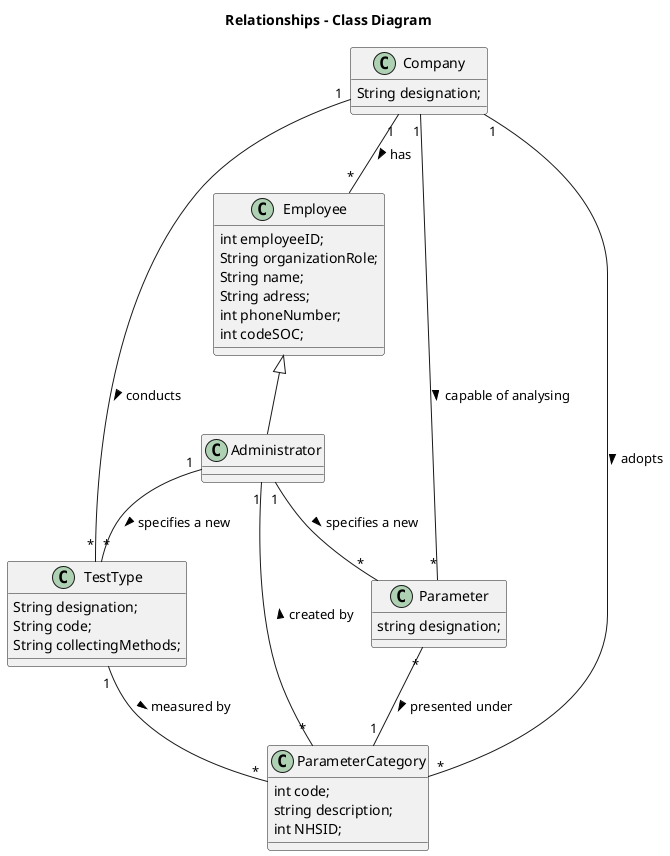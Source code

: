 @startuml
title Relationships - Class Diagram

class Employee{
    int employeeID;
    String organizationRole;
    String name;
    String adress;
    int phoneNumber;
    int codeSOC;
}

class Administrator{

}

class Company {
    String designation;
}

class TestType {
    String designation;
    String code;
    String collectingMethods;
}

class Parameter {
    string designation;
}

class ParameterCategory{
    int code;
    string description;
    int NHSID;
}

Employee <|-- Administrator
Administrator "1" -- "*" TestType: specifies a new >
Administrator "1" -- "*" Parameter: specifies a new >
ParameterCategory "*" -- "1" Administrator: created by >
Company "1" -- "*" TestType: conducts >
Parameter "*" -- "1" ParameterCategory: presented under >
TestType "1" -- "*" ParameterCategory: measured by >
Company "1" -- "*" Parameter: capable of analysing >
Company "1" -- "*" ParameterCategory: adopts >
Company "1" -- "*" Employee: has >

@enduml